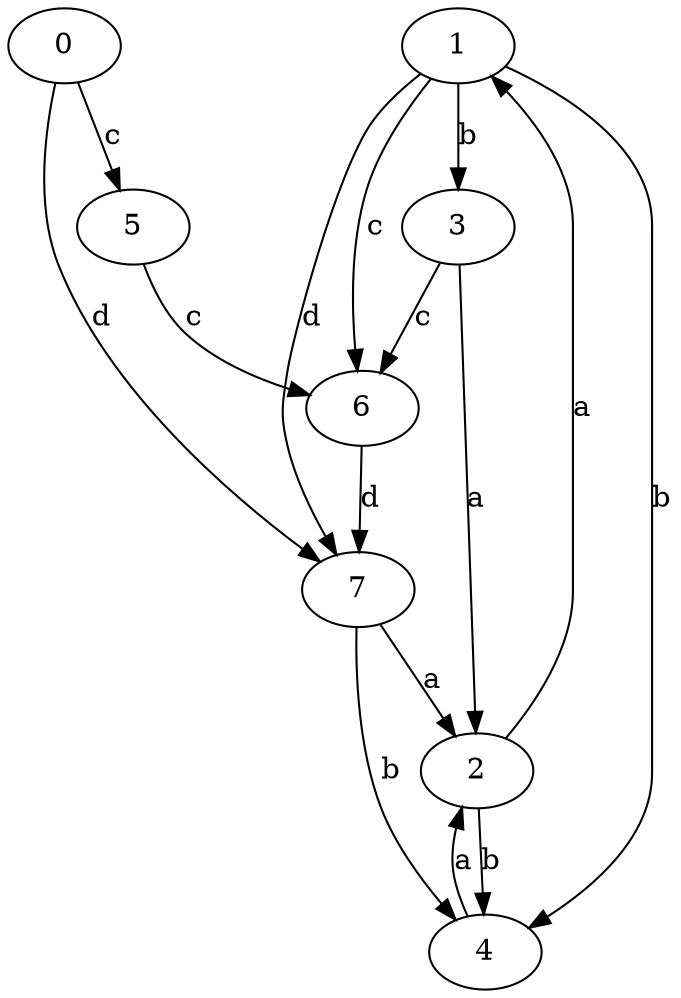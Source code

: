 strict digraph  {
1;
2;
3;
4;
5;
0;
6;
7;
1 -> 3  [label=b];
1 -> 4  [label=b];
1 -> 6  [label=c];
1 -> 7  [label=d];
2 -> 1  [label=a];
2 -> 4  [label=b];
3 -> 2  [label=a];
3 -> 6  [label=c];
4 -> 2  [label=a];
5 -> 6  [label=c];
0 -> 5  [label=c];
0 -> 7  [label=d];
6 -> 7  [label=d];
7 -> 2  [label=a];
7 -> 4  [label=b];
}
